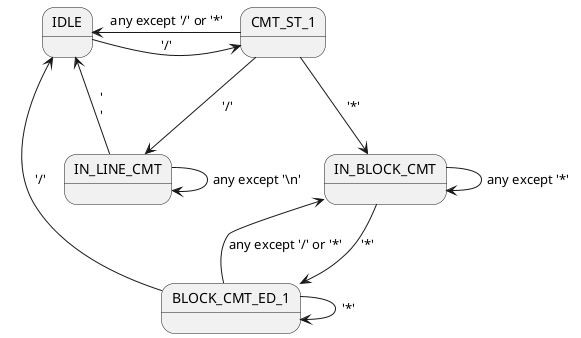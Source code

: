 @startuml
state "IDLE" as IDLE 
IDLE -> CMT_ST_1: '/'
CMT_ST_1 -down-> IN_LINE_CMT: '/'
IN_LINE_CMT -> IN_LINE_CMT: any except '\\n'
IN_LINE_CMT -> IDLE: '\n'
CMT_ST_1 -down-> IN_BLOCK_CMT: '*'
IN_BLOCK_CMT -down-> BLOCK_CMT_ED_1: '*'
IN_BLOCK_CMT -> IN_BLOCK_CMT: any except '*'
BLOCK_CMT_ED_1 -> BLOCK_CMT_ED_1: '*'
BLOCK_CMT_ED_1 -> IN_BLOCK_CMT: any except '/' or '*'
BLOCK_CMT_ED_1 -> IDLE: '/'
CMT_ST_1 -> IDLE: any except '/' or '*'
@enduml
